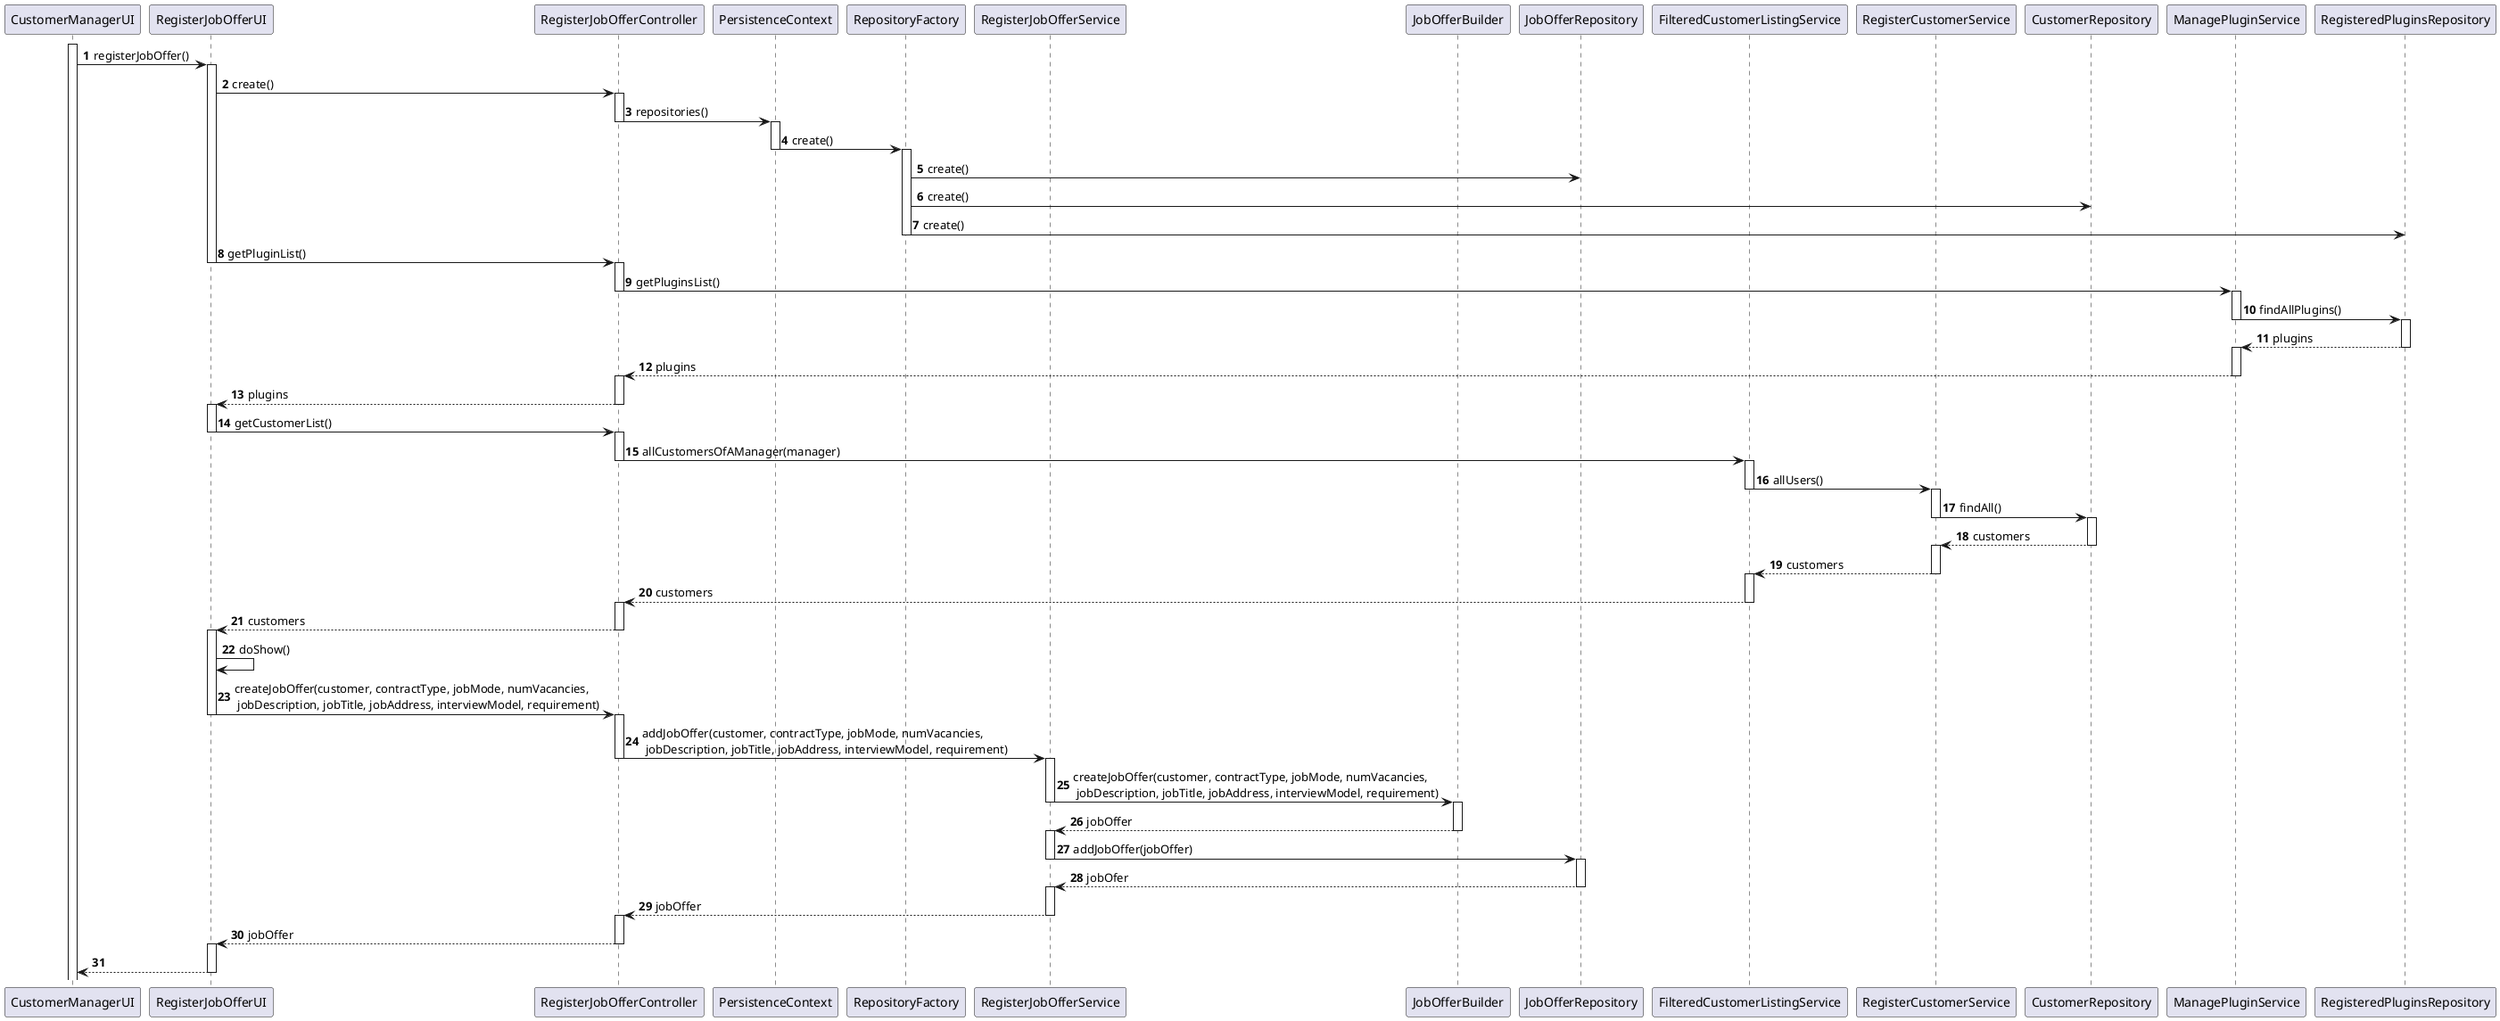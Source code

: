 @startuml
'https://plantuml.com/sequence-diagram

autonumber

participant CustomerManagerUI
participant RegisterJobOfferUI
participant RegisterJobOfferController
participant PersistenceContext
participant RepositoryFactory
participant RegisterJobOfferService
participant JobOfferBuilder
participant JobOfferRepository
participant FilteredCustomerListingService
participant RegisterCustomerService
participant CustomerRepository
participant ManagePluginService
participant RegisteredPluginsRepository


activate CustomerManagerUI
CustomerManagerUI -> RegisterJobOfferUI : registerJobOffer()
activate RegisterJobOfferUI
RegisterJobOfferUI -> RegisterJobOfferController : create()
activate RegisterJobOfferController
RegisterJobOfferController -> PersistenceContext : repositories()
deactivate RegisterJobOfferController
activate PersistenceContext
PersistenceContext -> RepositoryFactory : create()
deactivate PersistenceContext
activate RepositoryFactory
RepositoryFactory -> JobOfferRepository : create()
RepositoryFactory -> CustomerRepository : create()
RepositoryFactory -> RegisteredPluginsRepository : create()
deactivate RepositoryFactory
RegisterJobOfferUI -> RegisterJobOfferController : getPluginList()
deactivate RegisterJobOfferUI
activate RegisterJobOfferController
RegisterJobOfferController -> ManagePluginService : getPluginsList()
deactivate RegisterJobOfferController
activate ManagePluginService
ManagePluginService -> RegisteredPluginsRepository : findAllPlugins()
deactivate ManagePluginService
activate RegisteredPluginsRepository
RegisteredPluginsRepository --> ManagePluginService : plugins
deactivate RegisteredPluginsRepository
activate ManagePluginService
ManagePluginService --> RegisterJobOfferController : plugins
deactivate ManagePluginService
activate RegisterJobOfferController
RegisterJobOfferController --> RegisterJobOfferUI : plugins
deactivate RegisterJobOfferController
activate RegisterJobOfferUI

RegisterJobOfferUI -> RegisterJobOfferController : getCustomerList()
deactivate RegisterJobOfferUI
activate RegisterJobOfferController
RegisterJobOfferController -> FilteredCustomerListingService : allCustomersOfAManager(manager)
deactivate RegisterJobOfferController
activate FilteredCustomerListingService
FilteredCustomerListingService -> RegisterCustomerService : allUsers()
deactivate FilteredCustomerListingService
activate RegisterCustomerService
RegisterCustomerService -> CustomerRepository : findAll()
deactivate RegisterCustomerService
activate CustomerRepository
CustomerRepository --> RegisterCustomerService : customers
deactivate CustomerRepository
activate RegisterCustomerService
RegisterCustomerService --> FilteredCustomerListingService : customers
deactivate RegisterCustomerService
activate FilteredCustomerListingService
FilteredCustomerListingService --> RegisterJobOfferController : customers
deactivate FilteredCustomerListingService
activate RegisterJobOfferController
RegisterJobOfferController --> RegisterJobOfferUI : customers
deactivate RegisterJobOfferController
activate RegisterJobOfferUI

RegisterJobOfferUI -> RegisterJobOfferUI : doShow()
RegisterJobOfferUI -> RegisterJobOfferController : createJobOffer(customer, contractType, jobMode, numVacancies,\n jobDescription, jobTitle, jobAddress, interviewModel, requirement)
deactivate RegisterJobOfferUI
activate RegisterJobOfferController
RegisterJobOfferController -> RegisterJobOfferService : addJobOffer(customer, contractType, jobMode, numVacancies,\n jobDescription, jobTitle, jobAddress, interviewModel, requirement)
deactivate RegisterJobOfferController
activate RegisterJobOfferService
RegisterJobOfferService -> JobOfferBuilder : createJobOffer(customer, contractType, jobMode, numVacancies,\n jobDescription, jobTitle, jobAddress, interviewModel, requirement)
deactivate RegisterJobOfferService
activate JobOfferBuilder
JobOfferBuilder --> RegisterJobOfferService : jobOffer
deactivate JobOfferBuilder
activate RegisterJobOfferService
RegisterJobOfferService -> JobOfferRepository : addJobOffer(jobOffer)
deactivate RegisterJobOfferService
activate JobOfferRepository
JobOfferRepository --> RegisterJobOfferService : jobOfer
deactivate JobOfferRepository
activate RegisterJobOfferService
RegisterJobOfferService --> RegisterJobOfferController : jobOffer
deactivate RegisterJobOfferService
activate RegisterJobOfferController
RegisterJobOfferController --> RegisterJobOfferUI : jobOffer
deactivate RegisterJobOfferController
activate RegisterJobOfferUI

RegisterJobOfferUI --> CustomerManagerUI
deactivate RegisterJobOfferUI
@enduml